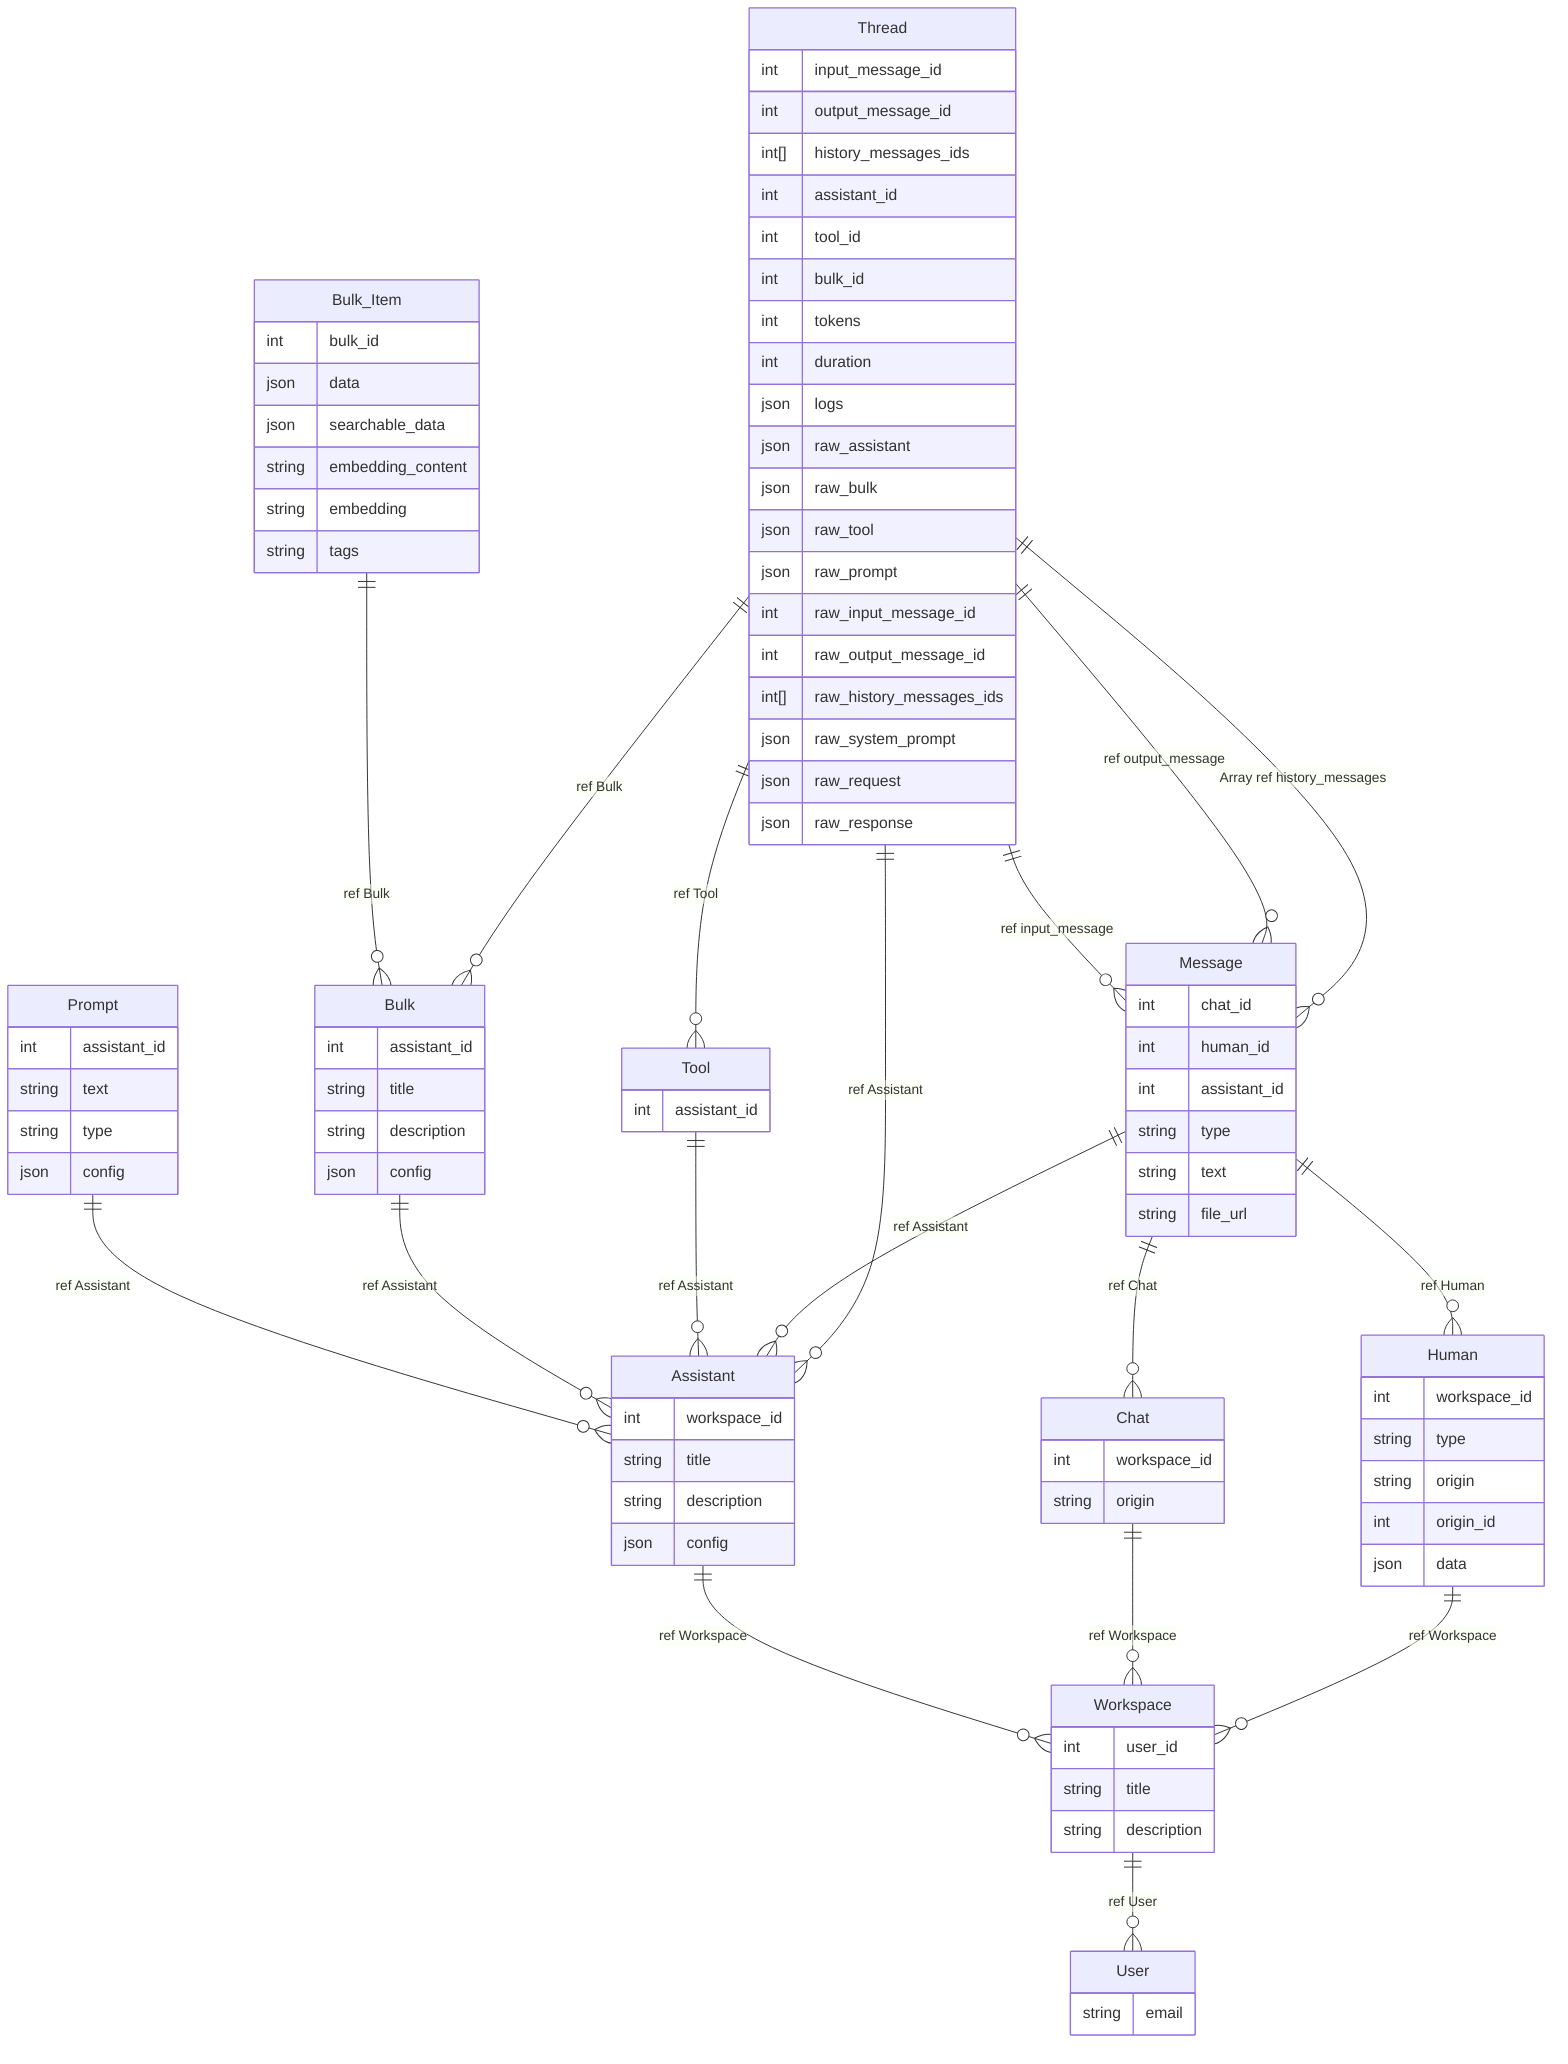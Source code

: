 erDiagram
    User {
        string email
    }

    Workspace {
        int user_id
        string title
        string description
    }
    Workspace ||--o{ User : "ref User"

    Assistant {
        int workspace_id
        string title
        string description
        json config
    }
    Assistant ||--o{ Workspace : "ref Workspace"

    Prompt {
        int assistant_id
        string text
        string type
        json config
    }
    Prompt ||--o{ Assistant : "ref Assistant"

    Bulk {
        int assistant_id
        string title
        string description
        json config
    }
    Bulk ||--o{ Assistant : "ref Assistant"

    Bulk_Item {
        int bulk_id
        json data
        json searchable_data
        string embedding_content
        string embedding
        string tags
    }
    Bulk_Item ||--o{ Bulk : "ref Bulk"

    Tool {
        int assistant_id
    }
    Tool ||--o{ Assistant : "ref Assistant"

    Chat {
        int workspace_id
        string origin
    }
    Chat ||--o{ Workspace : "ref Workspace"

    Message {
        int chat_id
        int human_id
        int assistant_id
        string type
        string text
        string file_url
    }
    Message ||--o{ Chat : "ref Chat"
    Message ||--o{ Human : "ref Human"
    Message ||--o{ Assistant : "ref Assistant"

    Thread {
        int input_message_id
        int output_message_id
        int[] history_messages_ids
        int assistant_id
        int tool_id
        int bulk_id
        int tokens
        int duration
        json logs
        json raw_assistant
        json raw_bulk
        json raw_tool
        json raw_prompt
        int raw_input_message_id
        int raw_output_message_id
        int[] raw_history_messages_ids
        json raw_system_prompt
        json raw_request
        json raw_response
    }
    Thread ||--o{ Message : "ref input_message"
    Thread ||--o{ Message : "ref output_message"
    Thread ||--o{ Message : "Array ref history_messages"
    Thread ||--o{ Assistant : "ref Assistant"
    Thread ||--o{ Tool : "ref Tool"
    Thread ||--o{ Bulk : "ref Bulk"

    Human {
        int workspace_id
        string type
        string origin
        int origin_id
        json data
    }
    Human ||--o{ Workspace : "ref Workspace"